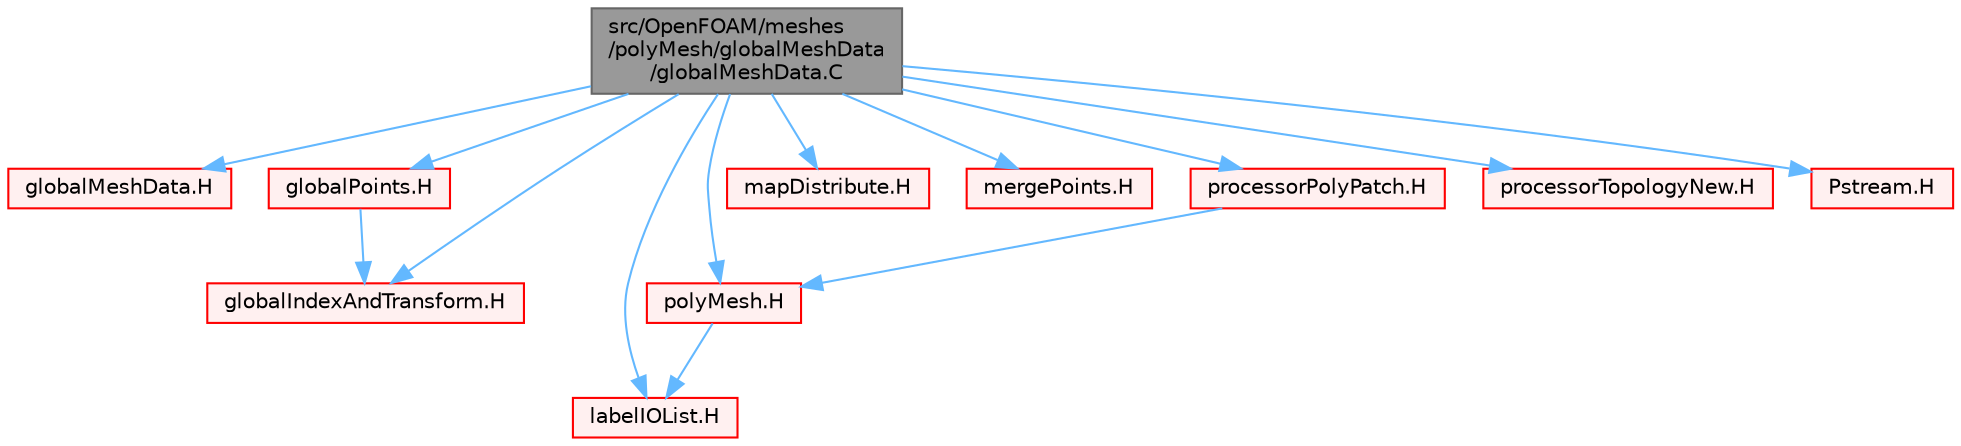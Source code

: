 digraph "src/OpenFOAM/meshes/polyMesh/globalMeshData/globalMeshData.C"
{
 // LATEX_PDF_SIZE
  bgcolor="transparent";
  edge [fontname=Helvetica,fontsize=10,labelfontname=Helvetica,labelfontsize=10];
  node [fontname=Helvetica,fontsize=10,shape=box,height=0.2,width=0.4];
  Node1 [id="Node000001",label="src/OpenFOAM/meshes\l/polyMesh/globalMeshData\l/globalMeshData.C",height=0.2,width=0.4,color="gray40", fillcolor="grey60", style="filled", fontcolor="black",tooltip=" "];
  Node1 -> Node2 [id="edge1_Node000001_Node000002",color="steelblue1",style="solid",tooltip=" "];
  Node2 [id="Node000002",label="globalMeshData.H",height=0.2,width=0.4,color="red", fillcolor="#FFF0F0", style="filled",URL="$globalMeshData_8H.html",tooltip=" "];
  Node1 -> Node221 [id="edge2_Node000001_Node000221",color="steelblue1",style="solid",tooltip=" "];
  Node221 [id="Node000221",label="globalPoints.H",height=0.2,width=0.4,color="red", fillcolor="#FFF0F0", style="filled",URL="$globalPoints_8H.html",tooltip=" "];
  Node221 -> Node227 [id="edge3_Node000221_Node000227",color="steelblue1",style="solid",tooltip=" "];
  Node227 [id="Node000227",label="globalIndexAndTransform.H",height=0.2,width=0.4,color="red", fillcolor="#FFF0F0", style="filled",URL="$globalIndexAndTransform_8H.html",tooltip=" "];
  Node1 -> Node231 [id="edge4_Node000001_Node000231",color="steelblue1",style="solid",tooltip=" "];
  Node231 [id="Node000231",label="polyMesh.H",height=0.2,width=0.4,color="red", fillcolor="#FFF0F0", style="filled",URL="$polyMesh_8H.html",tooltip=" "];
  Node231 -> Node272 [id="edge5_Node000231_Node000272",color="steelblue1",style="solid",tooltip=" "];
  Node272 [id="Node000272",label="labelIOList.H",height=0.2,width=0.4,color="red", fillcolor="#FFF0F0", style="filled",URL="$labelIOList_8H.html",tooltip=" "];
  Node1 -> Node293 [id="edge6_Node000001_Node000293",color="steelblue1",style="solid",tooltip=" "];
  Node293 [id="Node000293",label="mapDistribute.H",height=0.2,width=0.4,color="red", fillcolor="#FFF0F0", style="filled",URL="$mapDistribute_8H.html",tooltip=" "];
  Node1 -> Node272 [id="edge7_Node000001_Node000272",color="steelblue1",style="solid",tooltip=" "];
  Node1 -> Node304 [id="edge8_Node000001_Node000304",color="steelblue1",style="solid",tooltip=" "];
  Node304 [id="Node000304",label="mergePoints.H",height=0.2,width=0.4,color="red", fillcolor="#FFF0F0", style="filled",URL="$mergePoints_8H.html",tooltip="Geometric merging of points. See below."];
  Node1 -> Node305 [id="edge9_Node000001_Node000305",color="steelblue1",style="solid",tooltip=" "];
  Node305 [id="Node000305",label="processorPolyPatch.H",height=0.2,width=0.4,color="red", fillcolor="#FFF0F0", style="filled",URL="$processorPolyPatch_8H.html",tooltip=" "];
  Node305 -> Node231 [id="edge10_Node000305_Node000231",color="steelblue1",style="solid",tooltip=" "];
  Node1 -> Node306 [id="edge11_Node000001_Node000306",color="steelblue1",style="solid",tooltip=" "];
  Node306 [id="Node000306",label="processorTopologyNew.H",height=0.2,width=0.4,color="red", fillcolor="#FFF0F0", style="filled",URL="$processorTopologyNew_8H.html",tooltip="Define the processor-processor connection table by walking a list of patches and detecting the proces..."];
  Node1 -> Node227 [id="edge12_Node000001_Node000227",color="steelblue1",style="solid",tooltip=" "];
  Node1 -> Node223 [id="edge13_Node000001_Node000223",color="steelblue1",style="solid",tooltip=" "];
  Node223 [id="Node000223",label="Pstream.H",height=0.2,width=0.4,color="red", fillcolor="#FFF0F0", style="filled",URL="$Pstream_8H.html",tooltip=" "];
}
